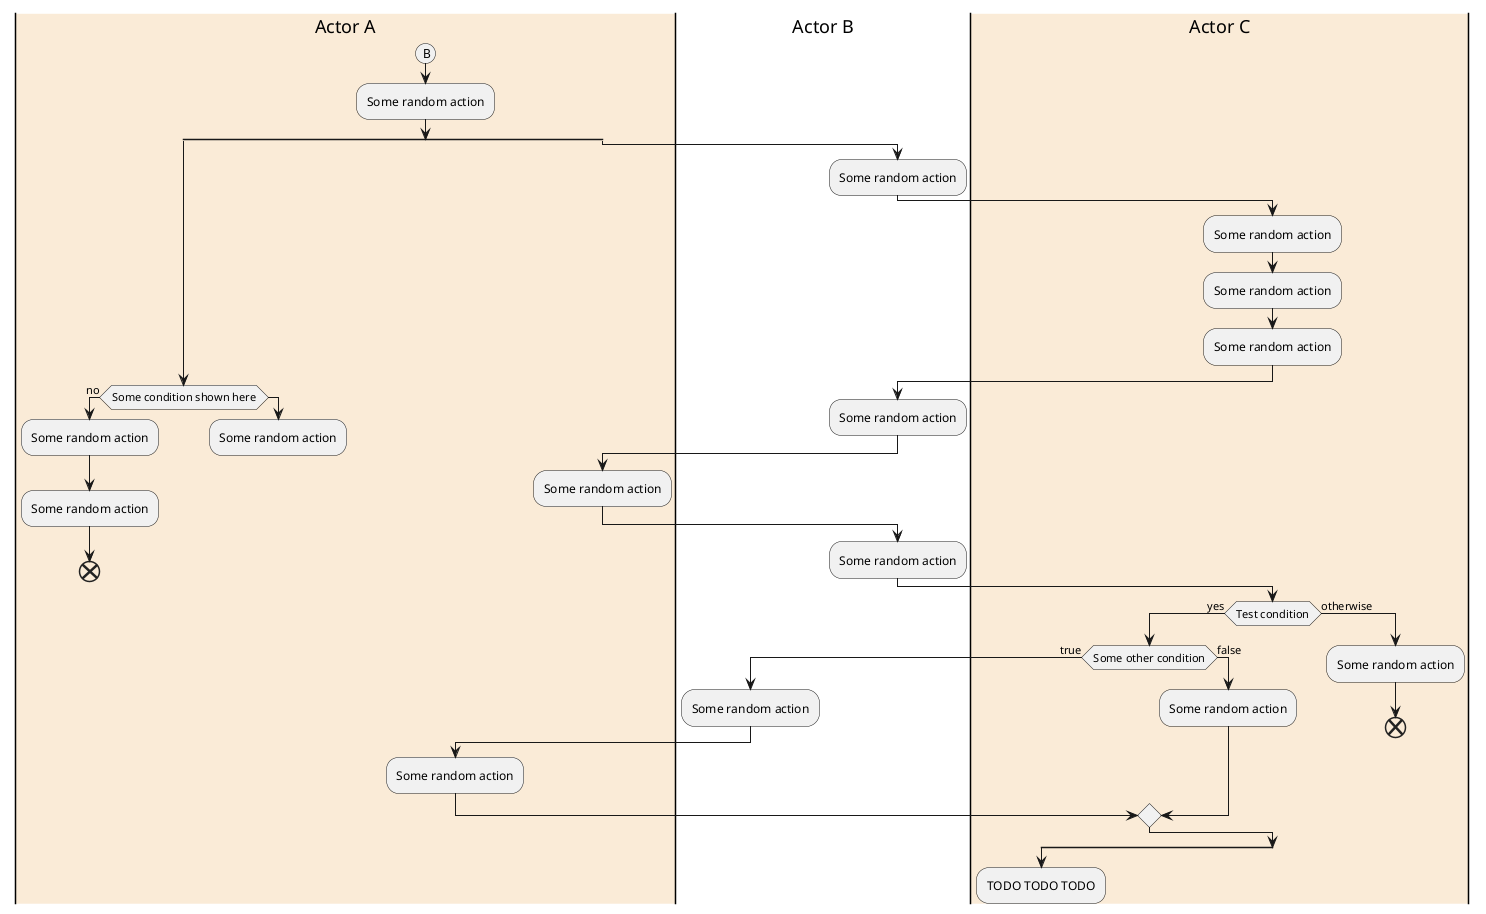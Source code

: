 {
  "sha1": "ogcghpsjar57ds2mm6ilstisxmittn8",
  "insertion": {
    "when": "2024-06-04T17:28:39.835Z",
    "url": "https://forum.plantuml.net/11010/activity-diagram-swimlanes-generates-diagram-whitespace",
    "user": "plantuml@gmail.com"
  }
}
@startuml
|#AntiqueWhite|Actor A|
|Actor B|
|#AntiqueWhite|Actor C|

|Actor A|
(B)
:Some random action;

split
        |Actor A|
        if (Some condition shown here) then (no)
                :Some random action;
                
                :Some random action;
                end;
        else
                :Some random action;
                detach;
        endif;
split again
        |Actor B|
        :Some random action;

        |Actor C|
        :Some random action;
        
        :Some random action;

        :Some random action;

        |Actor B|
        :Some random action;

        |Actor A|
        :Some random action;

        |Actor B|
        :Some random action;

        |Actor C|
        if (Test condition) then (yes)
                if (Some other condition) then (true)
                        |Actor B|
                        :Some random action;
                        |Actor A|
                        :Some random action;
                else (false)
                        |Actor C|
                        :Some random action;
                endif
                
        else (otherwise)
                :Some random action;
                end;
        endif

end split

:TODO TODO TODO;
@enduml
